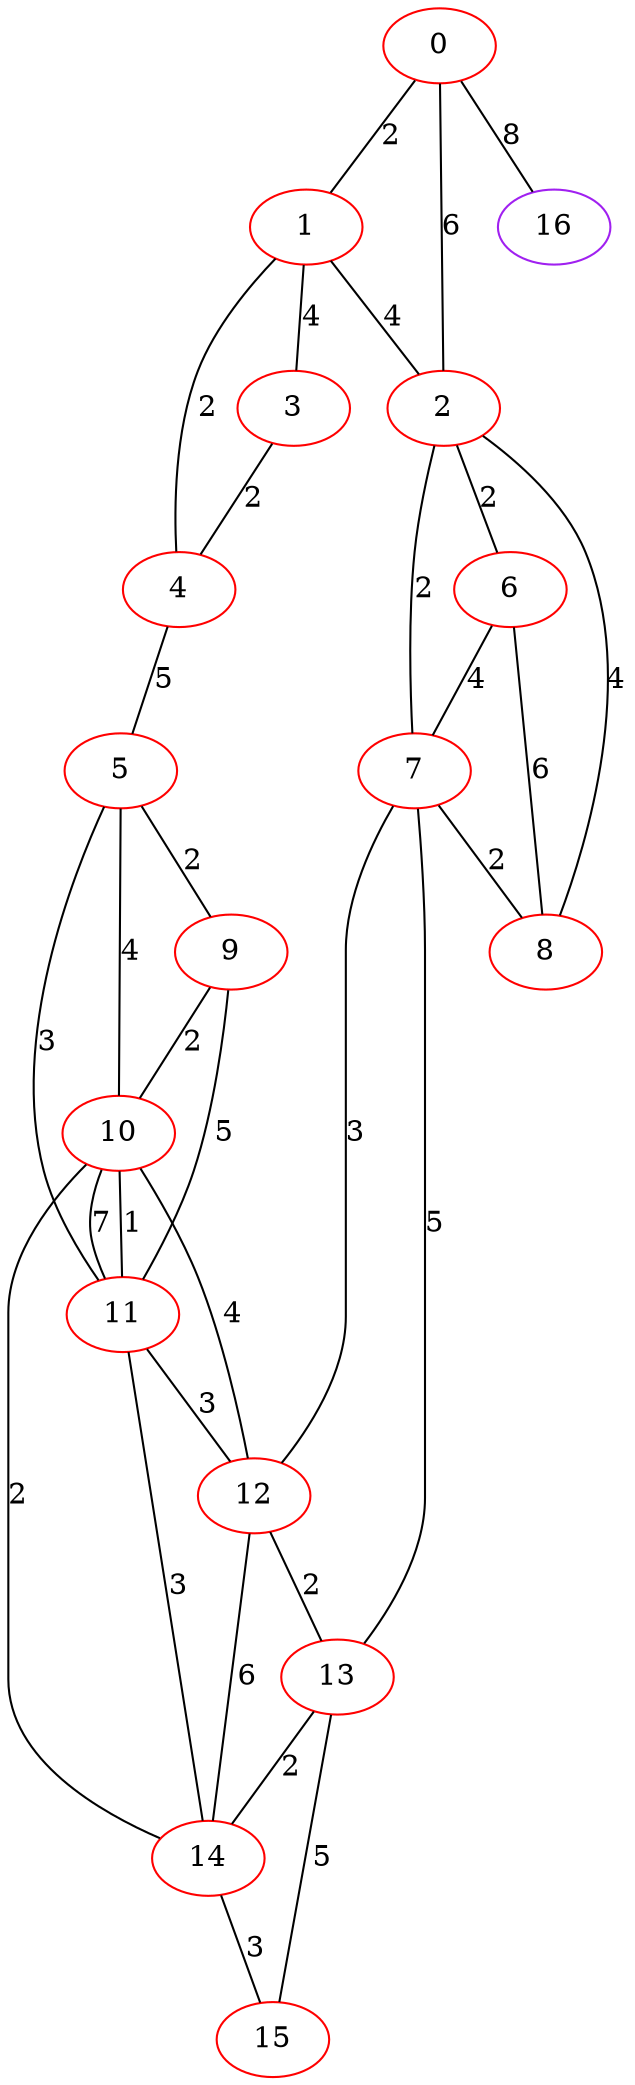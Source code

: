 graph "" {
0 [color=red, weight=1];
1 [color=red, weight=1];
2 [color=red, weight=1];
3 [color=red, weight=1];
4 [color=red, weight=1];
5 [color=red, weight=1];
6 [color=red, weight=1];
7 [color=red, weight=1];
8 [color=red, weight=1];
9 [color=red, weight=1];
10 [color=red, weight=1];
11 [color=red, weight=1];
12 [color=red, weight=1];
13 [color=red, weight=1];
14 [color=red, weight=1];
15 [color=red, weight=1];
16 [color=purple, weight=4];
0 -- 16  [key=0, label=8];
0 -- 1  [key=0, label=2];
0 -- 2  [key=0, label=6];
1 -- 2  [key=0, label=4];
1 -- 3  [key=0, label=4];
1 -- 4  [key=0, label=2];
2 -- 8  [key=0, label=4];
2 -- 6  [key=0, label=2];
2 -- 7  [key=0, label=2];
3 -- 4  [key=0, label=2];
4 -- 5  [key=0, label=5];
5 -- 9  [key=0, label=2];
5 -- 10  [key=0, label=4];
5 -- 11  [key=0, label=3];
6 -- 8  [key=0, label=6];
6 -- 7  [key=0, label=4];
7 -- 8  [key=0, label=2];
7 -- 12  [key=0, label=3];
7 -- 13  [key=0, label=5];
9 -- 10  [key=0, label=2];
9 -- 11  [key=0, label=5];
10 -- 11  [key=0, label=1];
10 -- 11  [key=1, label=7];
10 -- 12  [key=0, label=4];
10 -- 14  [key=0, label=2];
11 -- 12  [key=0, label=3];
11 -- 14  [key=0, label=3];
12 -- 13  [key=0, label=2];
12 -- 14  [key=0, label=6];
13 -- 14  [key=0, label=2];
13 -- 15  [key=0, label=5];
14 -- 15  [key=0, label=3];
}
